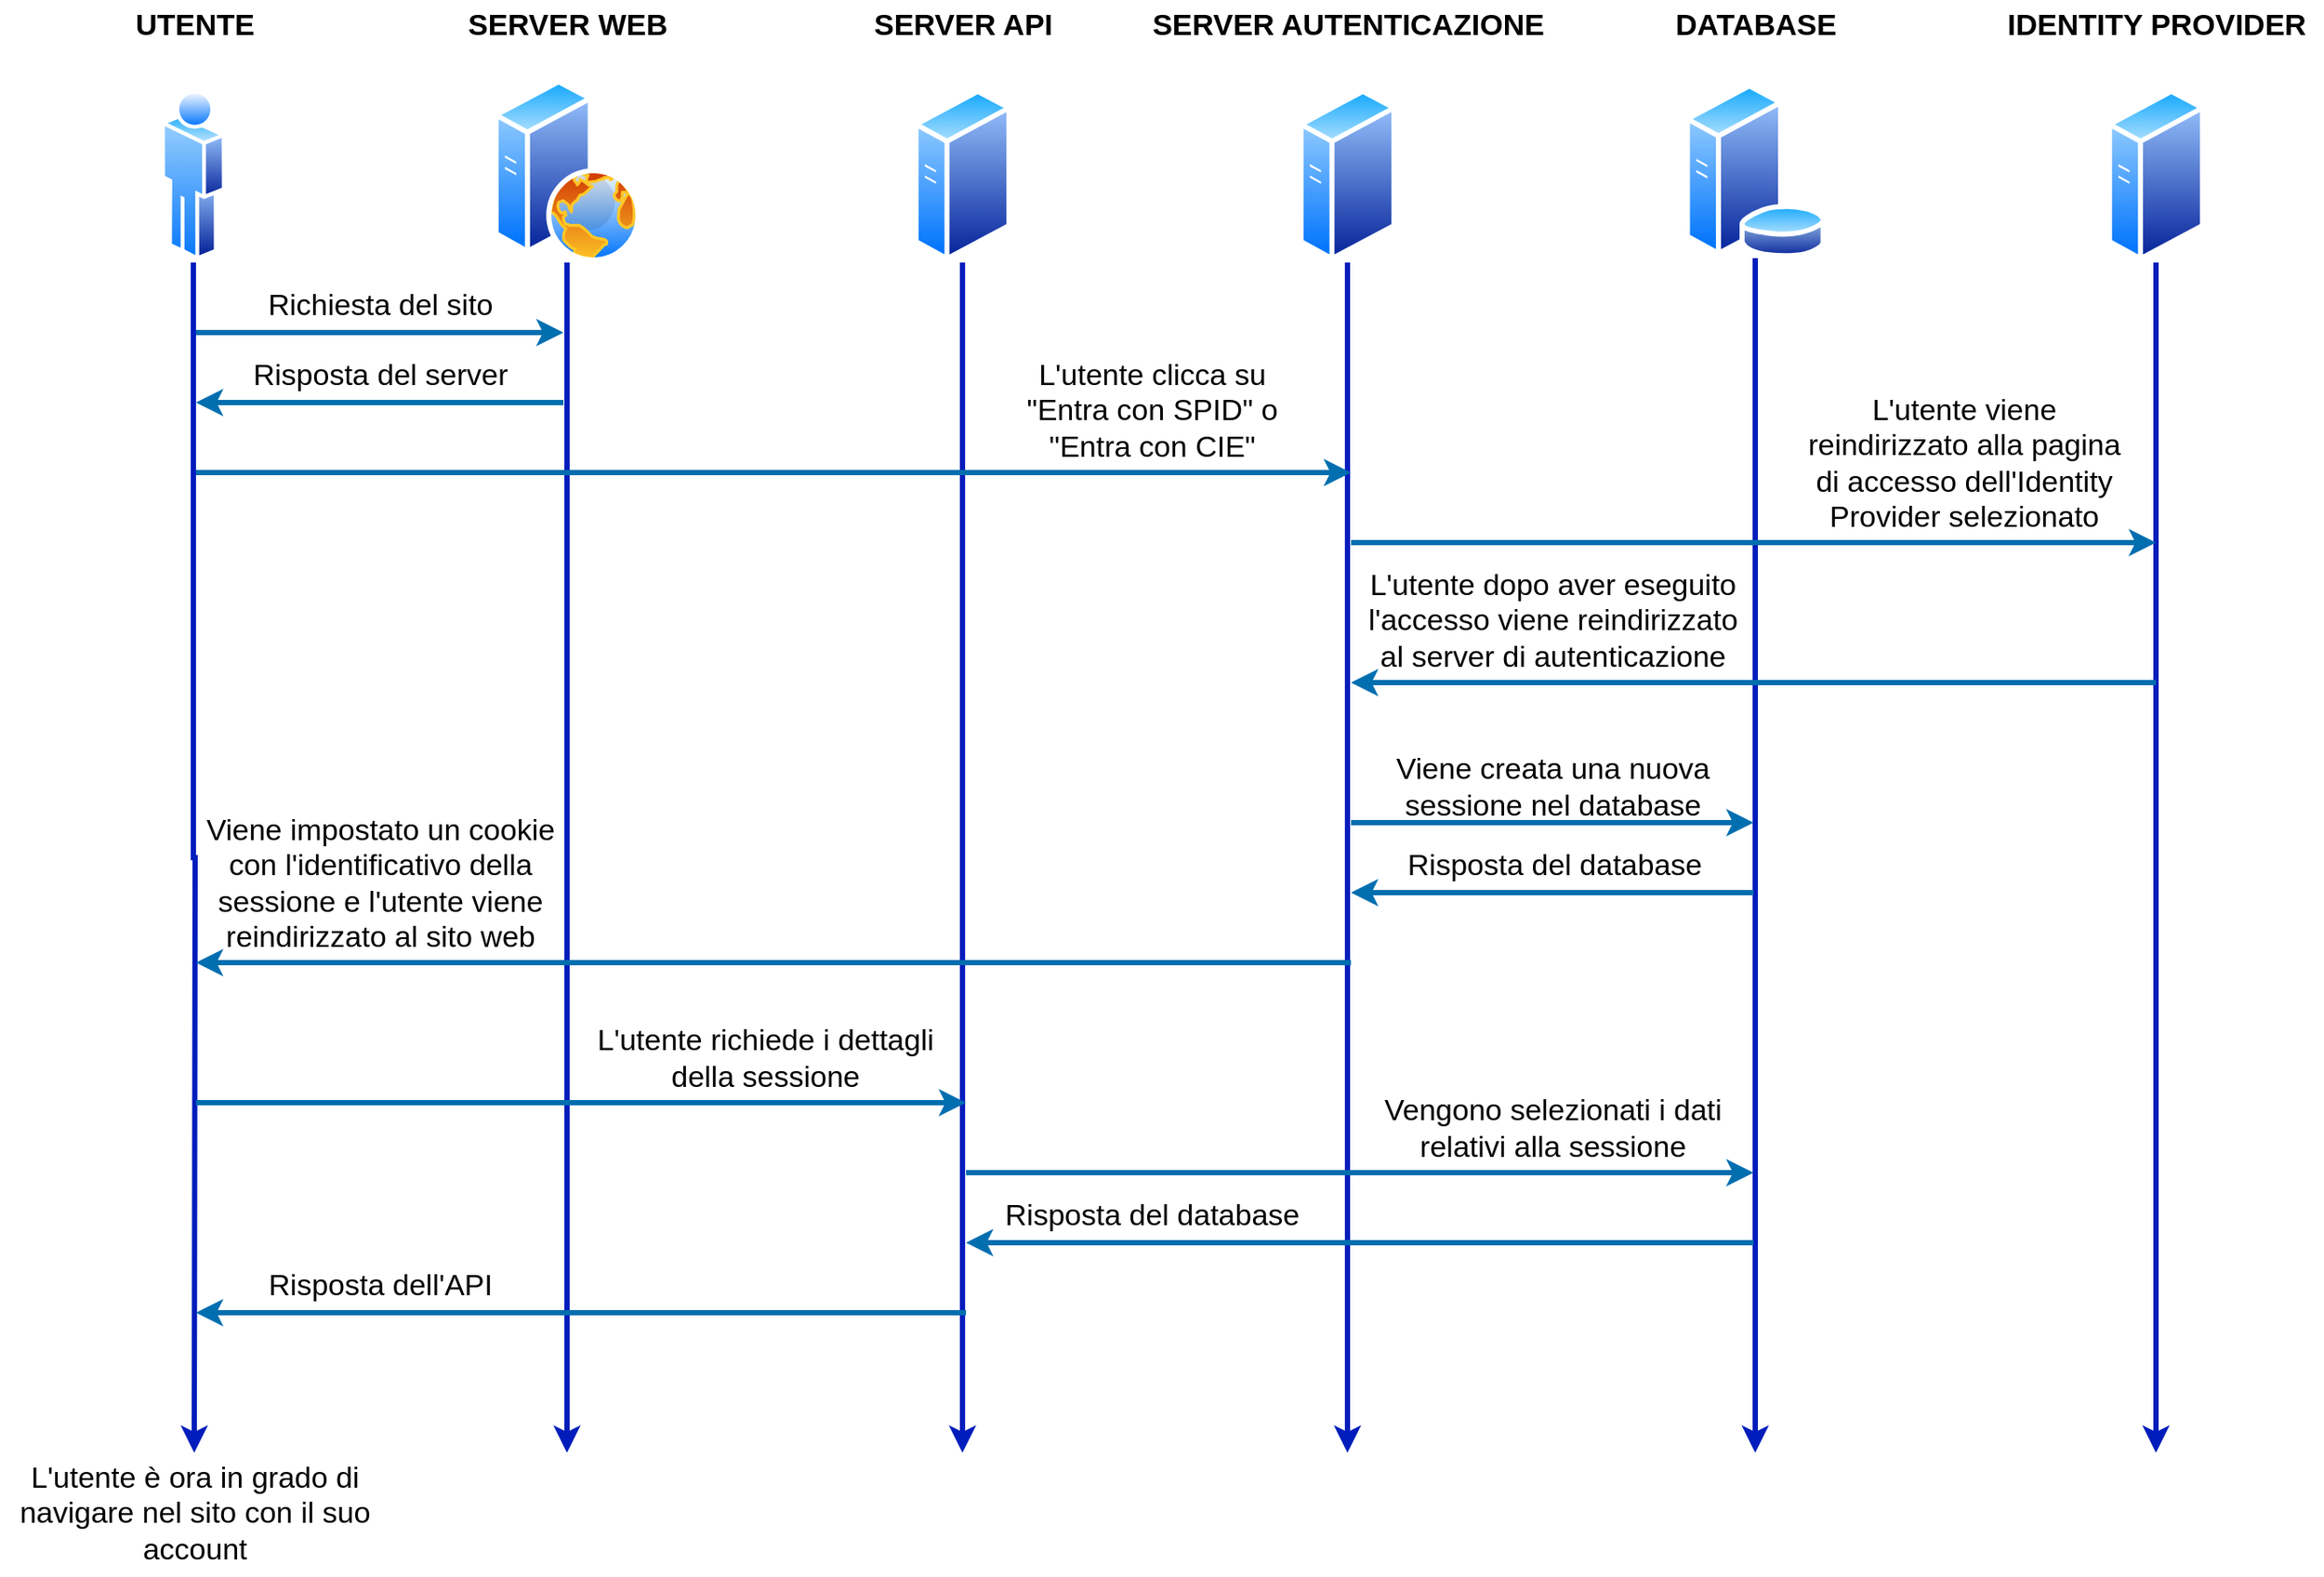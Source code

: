 <mxfile version="14.6.9" type="device"><diagram id="DIPeK-5rFtPLpogPFKsf" name="Page-1"><mxGraphModel dx="2272" dy="1894" grid="1" gridSize="10" guides="1" tooltips="1" connect="1" arrows="1" fold="1" page="1" pageScale="1" pageWidth="850" pageHeight="1100" background="#ffffff" math="0" shadow="0"><root><mxCell id="0"/><mxCell id="1" parent="0"/><mxCell id="r1-T-x77KY1PzRRXVrxi-17" style="edgeStyle=orthogonalEdgeStyle;rounded=0;orthogonalLoop=1;jettySize=auto;html=1;exitX=0.5;exitY=1;exitDx=0;exitDy=0;strokeColor=#001DBC;fillColor=#0050ef;strokeWidth=3;" parent="1" source="r1-T-x77KY1PzRRXVrxi-7" edge="1"><mxGeometry relative="1" as="geometry"><mxPoint x="322" y="800" as="targetPoint"/></mxGeometry></mxCell><mxCell id="r1-T-x77KY1PzRRXVrxi-7" value="" style="aspect=fixed;perimeter=ellipsePerimeter;html=1;align=center;shadow=0;dashed=0;spacingTop=3;image;image=img/lib/active_directory/web_server.svg;" parent="1" vertex="1"><mxGeometry x="280" y="15" width="84" height="105" as="geometry"/></mxCell><mxCell id="r1-T-x77KY1PzRRXVrxi-16" style="edgeStyle=orthogonalEdgeStyle;rounded=0;orthogonalLoop=1;jettySize=auto;html=1;exitX=0.5;exitY=1;exitDx=0;exitDy=0;strokeColor=#001DBC;fillColor=#0050ef;strokeWidth=3;" parent="1" source="r1-T-x77KY1PzRRXVrxi-9" edge="1"><mxGeometry relative="1" as="geometry"><mxPoint x="109" y="800" as="targetPoint"/></mxGeometry></mxCell><mxCell id="r1-T-x77KY1PzRRXVrxi-9" value="" style="aspect=fixed;perimeter=ellipsePerimeter;html=1;align=center;shadow=0;dashed=0;spacingTop=3;image;image=img/lib/active_directory/user.svg;" parent="1" vertex="1"><mxGeometry x="90" y="20" width="37" height="100" as="geometry"/></mxCell><mxCell id="r1-T-x77KY1PzRRXVrxi-19" style="edgeStyle=orthogonalEdgeStyle;rounded=0;orthogonalLoop=1;jettySize=auto;html=1;exitX=0.5;exitY=1;exitDx=0;exitDy=0;strokeColor=#001DBC;fillColor=#0050ef;strokeWidth=3;" parent="1" source="r1-T-x77KY1PzRRXVrxi-11" edge="1"><mxGeometry relative="1" as="geometry"><mxPoint x="1001" y="800" as="targetPoint"/><Array as="points"><mxPoint x="1001" y="680"/></Array></mxGeometry></mxCell><mxCell id="r1-T-x77KY1PzRRXVrxi-11" value="" style="aspect=fixed;perimeter=ellipsePerimeter;html=1;align=center;shadow=0;dashed=0;spacingTop=3;image;image=img/lib/active_directory/database_server.svg;" parent="1" vertex="1"><mxGeometry x="960" y="17.5" width="82" height="100" as="geometry"/></mxCell><mxCell id="r1-T-x77KY1PzRRXVrxi-18" style="edgeStyle=orthogonalEdgeStyle;rounded=0;orthogonalLoop=1;jettySize=auto;html=1;exitX=0.5;exitY=1;exitDx=0;exitDy=0;strokeColor=#001DBC;fillColor=#0050ef;strokeWidth=3;" parent="1" source="r1-T-x77KY1PzRRXVrxi-12" edge="1"><mxGeometry relative="1" as="geometry"><mxPoint x="548" y="800" as="targetPoint"/></mxGeometry></mxCell><mxCell id="r1-T-x77KY1PzRRXVrxi-12" value="" style="aspect=fixed;perimeter=ellipsePerimeter;html=1;align=center;shadow=0;dashed=0;spacingTop=3;image;image=img/lib/active_directory/generic_server.svg;" parent="1" vertex="1"><mxGeometry x="520" y="20" width="56" height="100" as="geometry"/></mxCell><mxCell id="r1-T-x77KY1PzRRXVrxi-20" style="edgeStyle=orthogonalEdgeStyle;rounded=0;orthogonalLoop=1;jettySize=auto;html=1;exitX=0.5;exitY=1;exitDx=0;exitDy=0;strokeColor=#001DBC;fillColor=#0050ef;strokeWidth=3;" parent="1" source="r1-T-x77KY1PzRRXVrxi-21" edge="1"><mxGeometry relative="1" as="geometry"><mxPoint x="768" y="800" as="targetPoint"/><Array as="points"><mxPoint x="768" y="560"/><mxPoint x="768" y="560"/></Array></mxGeometry></mxCell><mxCell id="r1-T-x77KY1PzRRXVrxi-21" value="" style="aspect=fixed;perimeter=ellipsePerimeter;html=1;align=center;shadow=0;dashed=0;spacingTop=3;image;image=img/lib/active_directory/generic_server.svg;" parent="1" vertex="1"><mxGeometry x="740" y="20" width="56" height="100" as="geometry"/></mxCell><mxCell id="r1-T-x77KY1PzRRXVrxi-22" value="&lt;font color=&quot;#000000&quot; style=&quot;font-size: 17px;&quot;&gt;UTENTE&lt;/font&gt;" style="text;html=1;align=center;verticalAlign=middle;resizable=0;points=[];autosize=1;strokeColor=none;fontSize=17;fontStyle=1" parent="1" vertex="1"><mxGeometry x="68.5" y="-30" width="80" height="30" as="geometry"/></mxCell><mxCell id="r1-T-x77KY1PzRRXVrxi-23" value="&lt;font color=&quot;#000000&quot; style=&quot;font-size: 17px&quot;&gt;SERVER WEB&lt;/font&gt;" style="text;html=1;align=center;verticalAlign=middle;resizable=0;points=[];autosize=1;strokeColor=none;fontSize=17;fontStyle=1" parent="1" vertex="1"><mxGeometry x="257" y="-30" width="130" height="30" as="geometry"/></mxCell><mxCell id="r1-T-x77KY1PzRRXVrxi-24" value="&lt;font color=&quot;#000000&quot; style=&quot;font-size: 17px&quot;&gt;SERVER API&lt;/font&gt;" style="text;html=1;align=center;verticalAlign=middle;resizable=0;points=[];autosize=1;strokeColor=none;fontSize=17;fontStyle=1" parent="1" vertex="1"><mxGeometry x="488" y="-30" width="120" height="30" as="geometry"/></mxCell><mxCell id="r1-T-x77KY1PzRRXVrxi-25" value="&lt;font color=&quot;#000000&quot; style=&quot;font-size: 17px&quot;&gt;SERVER AUTENTICAZIONE&lt;/font&gt;" style="text;html=1;align=center;verticalAlign=middle;resizable=0;points=[];autosize=1;strokeColor=none;fontSize=17;fontStyle=1" parent="1" vertex="1"><mxGeometry x="648" y="-30" width="240" height="30" as="geometry"/></mxCell><mxCell id="r1-T-x77KY1PzRRXVrxi-26" value="&lt;font color=&quot;#000000&quot; style=&quot;font-size: 17px&quot;&gt;DATABASE&lt;/font&gt;" style="text;html=1;align=center;verticalAlign=middle;resizable=0;points=[];autosize=1;strokeColor=none;fontSize=17;fontStyle=1" parent="1" vertex="1"><mxGeometry x="946" y="-30" width="110" height="30" as="geometry"/></mxCell><mxCell id="r1-T-x77KY1PzRRXVrxi-27" value="" style="endArrow=classic;html=1;fontSize=17;strokeColor=#006EAF;strokeWidth=3;fillColor=#1ba1e2;" parent="1" edge="1"><mxGeometry width="50" height="50" relative="1" as="geometry"><mxPoint x="110" y="160" as="sourcePoint"/><mxPoint x="320" y="160" as="targetPoint"/></mxGeometry></mxCell><mxCell id="r1-T-x77KY1PzRRXVrxi-29" value="&lt;font style=&quot;&quot;&gt;Richiesta del sito&lt;/font&gt;" style="text;html=1;align=center;verticalAlign=middle;resizable=0;points=[];autosize=1;strokeColor=none;fontSize=17;fontColor=#000000;labelBackgroundColor=none;" parent="1" vertex="1"><mxGeometry x="145" y="130" width="140" height="30" as="geometry"/></mxCell><mxCell id="r1-T-x77KY1PzRRXVrxi-30" value="" style="endArrow=classic;html=1;fontSize=17;fontColor=#F0F0F0;strokeColor=#006EAF;strokeWidth=3;fillColor=#1ba1e2;" parent="1" edge="1"><mxGeometry width="50" height="50" relative="1" as="geometry"><mxPoint x="320" y="200" as="sourcePoint"/><mxPoint x="110" y="200" as="targetPoint"/></mxGeometry></mxCell><mxCell id="r1-T-x77KY1PzRRXVrxi-31" value="&lt;span style=&quot;&quot;&gt;Risposta del server&lt;/span&gt;" style="text;html=1;align=center;verticalAlign=middle;resizable=0;points=[];autosize=1;strokeColor=none;fontSize=17;fontColor=#000000;labelBackgroundColor=none;" parent="1" vertex="1"><mxGeometry x="135" y="170" width="160" height="30" as="geometry"/></mxCell><mxCell id="r1-T-x77KY1PzRRXVrxi-35" value="" style="endArrow=classic;html=1;fontSize=17;fontColor=#F0F0F0;strokeColor=#006EAF;strokeWidth=3;fillColor=#1ba1e2;" parent="1" edge="1"><mxGeometry width="50" height="50" relative="1" as="geometry"><mxPoint x="110" y="240" as="sourcePoint"/><mxPoint x="770" y="240" as="targetPoint"/></mxGeometry></mxCell><mxCell id="r1-T-x77KY1PzRRXVrxi-41" value="&lt;font style=&quot;&quot;&gt;L'utente clicca su&lt;br&gt;&quot;Entra con SPID&quot; o&lt;br&gt;&quot;Entra con CIE&quot;&lt;br&gt;&lt;/font&gt;" style="text;html=1;align=center;verticalAlign=middle;resizable=0;points=[];autosize=1;strokeColor=none;fontSize=17;fontColor=#000000;labelBackgroundColor=none;" parent="1" vertex="1"><mxGeometry x="576" y="170" width="160" height="70" as="geometry"/></mxCell><mxCell id="r1-T-x77KY1PzRRXVrxi-42" style="edgeStyle=orthogonalEdgeStyle;rounded=0;orthogonalLoop=1;jettySize=auto;html=1;exitX=0.5;exitY=1;exitDx=0;exitDy=0;strokeColor=#001DBC;fillColor=#0050ef;strokeWidth=3;" parent="1" source="r1-T-x77KY1PzRRXVrxi-43" edge="1"><mxGeometry relative="1" as="geometry"><mxPoint x="1230" y="800" as="targetPoint"/><Array as="points"><mxPoint x="1230" y="560"/><mxPoint x="1230" y="560"/></Array></mxGeometry></mxCell><mxCell id="r1-T-x77KY1PzRRXVrxi-43" value="" style="aspect=fixed;perimeter=ellipsePerimeter;html=1;align=center;shadow=0;dashed=0;spacingTop=3;image;image=img/lib/active_directory/generic_server.svg;" parent="1" vertex="1"><mxGeometry x="1202" y="20" width="56" height="100" as="geometry"/></mxCell><mxCell id="r1-T-x77KY1PzRRXVrxi-44" value="&lt;font color=&quot;#000000&quot; style=&quot;font-size: 17px&quot;&gt;IDENTITY PROVIDER&lt;/font&gt;" style="text;html=1;align=center;verticalAlign=middle;resizable=0;points=[];autosize=1;strokeColor=none;fontSize=17;fontStyle=1" parent="1" vertex="1"><mxGeometry x="1135" y="-30" width="190" height="30" as="geometry"/></mxCell><mxCell id="r1-T-x77KY1PzRRXVrxi-45" value="" style="endArrow=classic;html=1;fontSize=17;fontColor=#F0F0F0;strokeColor=#006EAF;strokeWidth=3;fillColor=#1ba1e2;" parent="1" edge="1"><mxGeometry width="50" height="50" relative="1" as="geometry"><mxPoint x="770" y="280" as="sourcePoint"/><mxPoint x="1230" y="280" as="targetPoint"/></mxGeometry></mxCell><mxCell id="r1-T-x77KY1PzRRXVrxi-46" value="&lt;font style=&quot;&quot;&gt;L'utente viene&lt;br&gt;reindirizzato alla pagina&lt;br&gt;di accesso dell'Identity&lt;br&gt;Provider selezionato&lt;br&gt;&lt;/font&gt;" style="text;html=1;align=center;verticalAlign=middle;resizable=0;points=[];autosize=1;strokeColor=none;fontSize=17;fontColor=#000000;labelBackgroundColor=none;" parent="1" vertex="1"><mxGeometry x="1025" y="190" width="190" height="90" as="geometry"/></mxCell><mxCell id="r1-T-x77KY1PzRRXVrxi-47" value="" style="endArrow=classic;html=1;fontSize=17;fontColor=#000000;strokeColor=#006EAF;strokeWidth=3;fillColor=#1ba1e2;" parent="1" edge="1"><mxGeometry width="50" height="50" relative="1" as="geometry"><mxPoint x="1230" y="360" as="sourcePoint"/><mxPoint x="770" y="360" as="targetPoint"/></mxGeometry></mxCell><mxCell id="r1-T-x77KY1PzRRXVrxi-48" value="L'utente dopo aver eseguito&lt;br&gt;l'accesso viene reindirizzato&lt;br&gt;al server di autenticazione" style="text;html=1;align=center;verticalAlign=middle;resizable=0;points=[];autosize=1;strokeColor=none;fontSize=17;fontColor=#000000;" parent="1" vertex="1"><mxGeometry x="770" y="290" width="230" height="70" as="geometry"/></mxCell><mxCell id="r1-T-x77KY1PzRRXVrxi-49" value="" style="endArrow=classic;html=1;fontSize=17;fontColor=#000000;strokeColor=#006EAF;strokeWidth=3;fillColor=#1ba1e2;" parent="1" edge="1"><mxGeometry width="50" height="50" relative="1" as="geometry"><mxPoint x="770" y="440" as="sourcePoint"/><mxPoint x="1000" y="440" as="targetPoint"/></mxGeometry></mxCell><mxCell id="r1-T-x77KY1PzRRXVrxi-50" value="Viene creata una nuova&lt;br&gt;sessione nel database" style="text;html=1;align=center;verticalAlign=middle;resizable=0;points=[];autosize=1;strokeColor=none;fontSize=17;fontColor=#000000;" parent="1" vertex="1"><mxGeometry x="790" y="395" width="190" height="50" as="geometry"/></mxCell><mxCell id="r1-T-x77KY1PzRRXVrxi-51" value="" style="endArrow=classic;html=1;fontSize=17;fontColor=#000000;strokeColor=#006EAF;strokeWidth=3;fillColor=#1ba1e2;" parent="1" edge="1"><mxGeometry width="50" height="50" relative="1" as="geometry"><mxPoint x="1000" y="480" as="sourcePoint"/><mxPoint x="770" y="480" as="targetPoint"/></mxGeometry></mxCell><mxCell id="r1-T-x77KY1PzRRXVrxi-52" value="Risposta del database" style="text;html=1;align=center;verticalAlign=middle;resizable=0;points=[];autosize=1;strokeColor=none;fontSize=17;fontColor=#000000;" parent="1" vertex="1"><mxGeometry x="796" y="450" width="180" height="30" as="geometry"/></mxCell><mxCell id="r1-T-x77KY1PzRRXVrxi-53" value="" style="endArrow=classic;html=1;fontSize=17;fontColor=#000000;strokeColor=#006EAF;strokeWidth=3;fillColor=#1ba1e2;" parent="1" edge="1"><mxGeometry width="50" height="50" relative="1" as="geometry"><mxPoint x="770" y="520" as="sourcePoint"/><mxPoint x="110" y="520" as="targetPoint"/></mxGeometry></mxCell><mxCell id="r1-T-x77KY1PzRRXVrxi-54" value="Viene impostato un cookie&lt;br&gt;con l'identificativo della&lt;br&gt;sessione e l'utente viene&lt;br&gt;reindirizzato al sito web" style="text;html=1;align=center;verticalAlign=middle;resizable=0;points=[];autosize=1;strokeColor=none;fontSize=17;fontColor=#000000;" parent="1" vertex="1"><mxGeometry x="110" y="430" width="210" height="90" as="geometry"/></mxCell><mxCell id="r1-T-x77KY1PzRRXVrxi-56" value="" style="endArrow=classic;html=1;fontSize=17;fontColor=#000000;strokeColor=#006EAF;strokeWidth=3;fillColor=#1ba1e2;" parent="1" edge="1"><mxGeometry width="50" height="50" relative="1" as="geometry"><mxPoint x="110" y="600" as="sourcePoint"/><mxPoint x="550" y="600" as="targetPoint"/></mxGeometry></mxCell><mxCell id="r1-T-x77KY1PzRRXVrxi-57" value="L'utente richiede i dettagli&lt;br&gt;della sessione" style="text;html=1;align=center;verticalAlign=middle;resizable=0;points=[];autosize=1;strokeColor=none;fontSize=17;fontColor=#000000;" parent="1" vertex="1"><mxGeometry x="330" y="550" width="210" height="50" as="geometry"/></mxCell><mxCell id="r1-T-x77KY1PzRRXVrxi-58" value="" style="endArrow=classic;html=1;fontSize=17;fontColor=#000000;strokeColor=#006EAF;strokeWidth=3;fillColor=#1ba1e2;" parent="1" edge="1"><mxGeometry width="50" height="50" relative="1" as="geometry"><mxPoint x="550" y="720" as="sourcePoint"/><mxPoint x="110" y="720" as="targetPoint"/></mxGeometry></mxCell><mxCell id="r1-T-x77KY1PzRRXVrxi-59" value="Risposta dell'API" style="text;html=1;align=center;verticalAlign=middle;resizable=0;points=[];autosize=1;strokeColor=none;fontSize=17;fontColor=#000000;" parent="1" vertex="1"><mxGeometry x="145" y="690" width="140" height="30" as="geometry"/></mxCell><mxCell id="r1-T-x77KY1PzRRXVrxi-60" value="L'utente è ora in grado di&lt;br&gt;navigare nel sito con il suo&lt;br&gt;account" style="text;html=1;align=center;verticalAlign=middle;resizable=0;points=[];autosize=1;strokeColor=none;fontSize=17;fontColor=#000000;" parent="1" vertex="1"><mxGeometry x="-1.5" y="800" width="220" height="70" as="geometry"/></mxCell><mxCell id="r1-T-x77KY1PzRRXVrxi-61" value="" style="endArrow=classic;html=1;fontSize=17;fontColor=#000000;strokeColor=#006EAF;strokeWidth=3;fillColor=#1ba1e2;" parent="1" edge="1"><mxGeometry width="50" height="50" relative="1" as="geometry"><mxPoint x="550" y="640" as="sourcePoint"/><mxPoint x="1000" y="640" as="targetPoint"/></mxGeometry></mxCell><mxCell id="r1-T-x77KY1PzRRXVrxi-62" value="" style="endArrow=classic;html=1;fontSize=17;fontColor=#000000;strokeColor=#006EAF;strokeWidth=3;fillColor=#1ba1e2;" parent="1" edge="1"><mxGeometry width="50" height="50" relative="1" as="geometry"><mxPoint x="1000" y="680" as="sourcePoint"/><mxPoint x="550" y="680" as="targetPoint"/></mxGeometry></mxCell><mxCell id="r1-T-x77KY1PzRRXVrxi-63" value="Risposta del database" style="text;html=1;align=center;verticalAlign=middle;resizable=0;points=[];autosize=1;strokeColor=none;fontSize=17;fontColor=#000000;" parent="1" vertex="1"><mxGeometry x="566" y="650" width="180" height="30" as="geometry"/></mxCell><mxCell id="r1-T-x77KY1PzRRXVrxi-64" value="Vengono selezionati i dati&lt;br&gt;relativi alla sessione" style="text;html=1;align=center;verticalAlign=middle;resizable=0;points=[];autosize=1;strokeColor=none;fontSize=17;fontColor=#000000;" parent="1" vertex="1"><mxGeometry x="780" y="590" width="210" height="50" as="geometry"/></mxCell></root></mxGraphModel></diagram></mxfile>